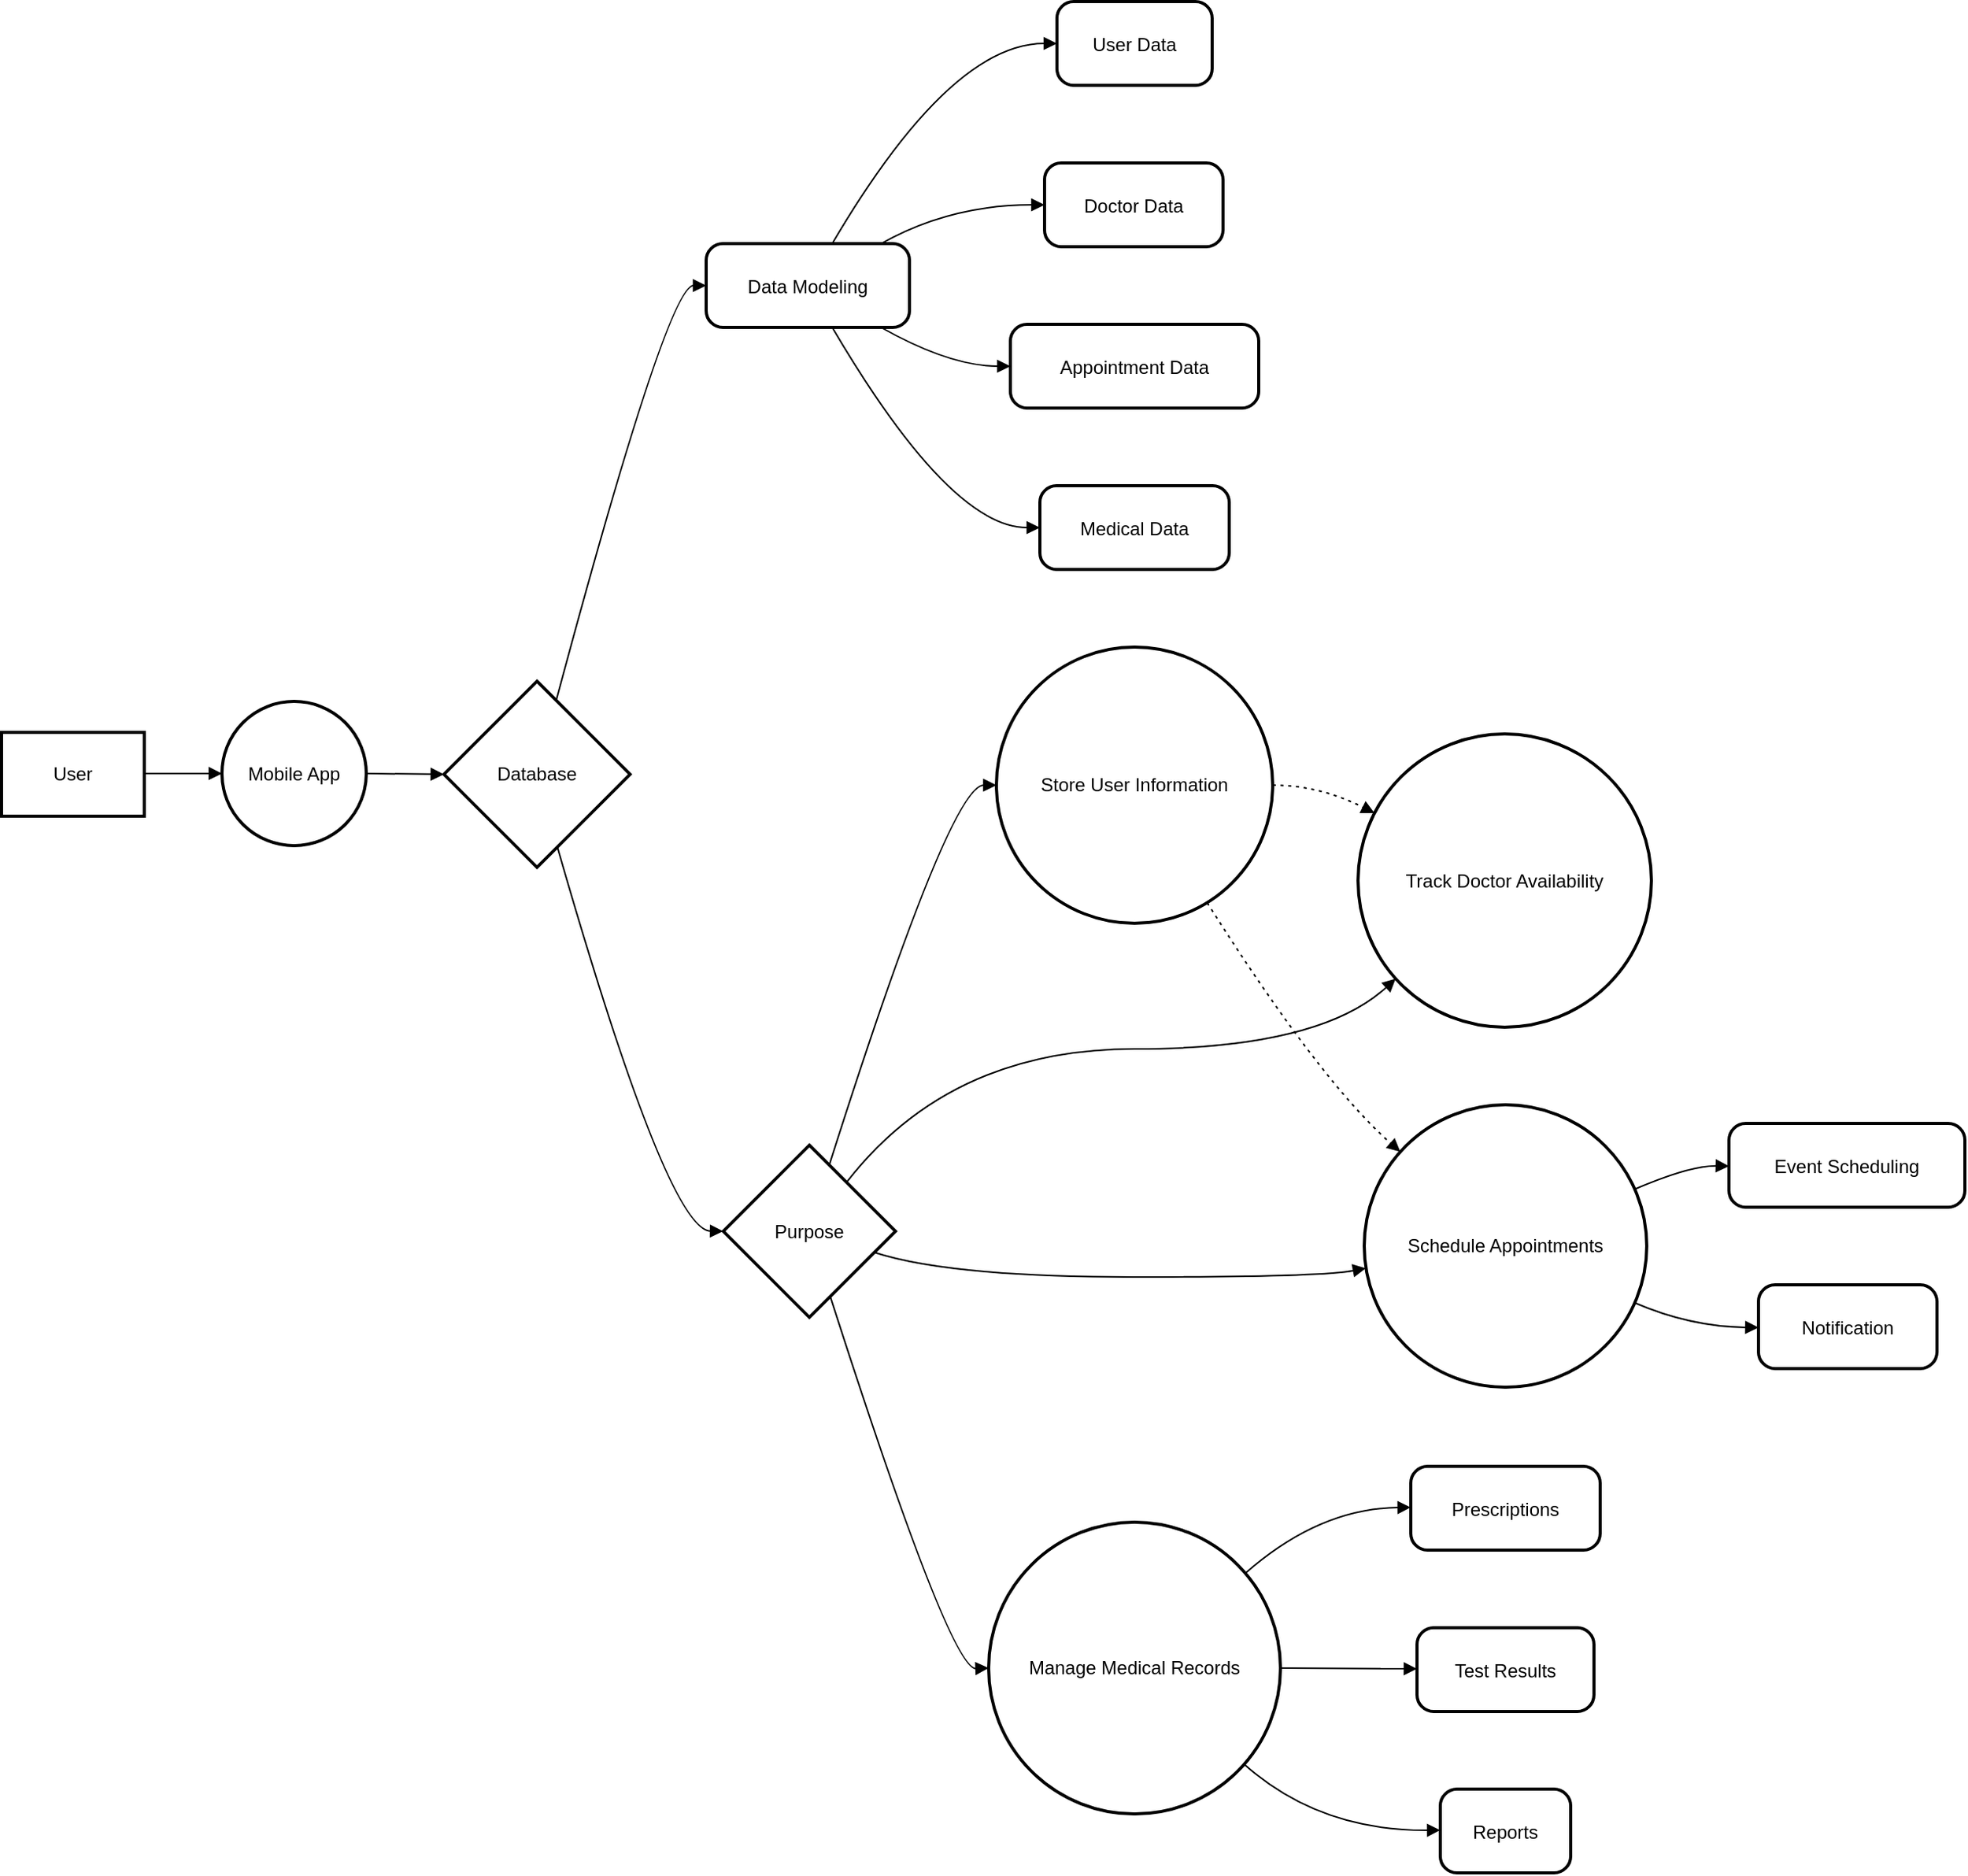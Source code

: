 <mxfile version="26.1.3">
  <diagram name="Page-1" id="YrVnvhR88lfM9If7ncks">
    <mxGraphModel>
      <root>
        <mxCell id="0" />
        <mxCell id="1" parent="0" />
        <mxCell id="2" value="User" style="whiteSpace=wrap;strokeWidth=2;" vertex="1" parent="1">
          <mxGeometry x="8" y="479" width="92" height="54" as="geometry" />
        </mxCell>
        <mxCell id="3" value="Mobile App" style="ellipse;aspect=fixed;strokeWidth=2;whiteSpace=wrap;" vertex="1" parent="1">
          <mxGeometry x="150" y="459" width="93" height="93" as="geometry" />
        </mxCell>
        <mxCell id="4" value="Database" style="rhombus;strokeWidth=2;whiteSpace=wrap;" vertex="1" parent="1">
          <mxGeometry x="293" y="446" width="120" height="120" as="geometry" />
        </mxCell>
        <mxCell id="5" value="Data Modeling" style="rounded=1;arcSize=20;strokeWidth=2" vertex="1" parent="1">
          <mxGeometry x="462" y="164" width="131" height="54" as="geometry" />
        </mxCell>
        <mxCell id="6" value="User Data" style="rounded=1;arcSize=20;strokeWidth=2" vertex="1" parent="1">
          <mxGeometry x="688" y="8" width="100" height="54" as="geometry" />
        </mxCell>
        <mxCell id="7" value="Doctor Data" style="rounded=1;arcSize=20;strokeWidth=2" vertex="1" parent="1">
          <mxGeometry x="680" y="112" width="115" height="54" as="geometry" />
        </mxCell>
        <mxCell id="8" value="Appointment Data" style="rounded=1;arcSize=20;strokeWidth=2" vertex="1" parent="1">
          <mxGeometry x="658" y="216" width="160" height="54" as="geometry" />
        </mxCell>
        <mxCell id="9" value="Medical Data" style="rounded=1;arcSize=20;strokeWidth=2" vertex="1" parent="1">
          <mxGeometry x="677" y="320" width="122" height="54" as="geometry" />
        </mxCell>
        <mxCell id="10" value="Purpose" style="rhombus;strokeWidth=2;whiteSpace=wrap;" vertex="1" parent="1">
          <mxGeometry x="473" y="745" width="111" height="111" as="geometry" />
        </mxCell>
        <mxCell id="11" value="Store User Information" style="ellipse;aspect=fixed;strokeWidth=2;whiteSpace=wrap;" vertex="1" parent="1">
          <mxGeometry x="649" y="424" width="178" height="178" as="geometry" />
        </mxCell>
        <mxCell id="12" value="Track Doctor Availability" style="ellipse;aspect=fixed;strokeWidth=2;whiteSpace=wrap;" vertex="1" parent="1">
          <mxGeometry x="882" y="480" width="189" height="189" as="geometry" />
        </mxCell>
        <mxCell id="13" value="Schedule Appointments" style="ellipse;aspect=fixed;strokeWidth=2;whiteSpace=wrap;" vertex="1" parent="1">
          <mxGeometry x="886" y="719" width="182" height="182" as="geometry" />
        </mxCell>
        <mxCell id="14" value="Event Scheduling" style="rounded=1;arcSize=20;strokeWidth=2" vertex="1" parent="1">
          <mxGeometry x="1121" y="731" width="152" height="54" as="geometry" />
        </mxCell>
        <mxCell id="15" value="Notification" style="rounded=1;arcSize=20;strokeWidth=2" vertex="1" parent="1">
          <mxGeometry x="1140" y="835" width="115" height="54" as="geometry" />
        </mxCell>
        <mxCell id="16" value="Manage Medical Records" style="ellipse;aspect=fixed;strokeWidth=2;whiteSpace=wrap;" vertex="1" parent="1">
          <mxGeometry x="644" y="988" width="188" height="188" as="geometry" />
        </mxCell>
        <mxCell id="17" value="Prescriptions" style="rounded=1;arcSize=20;strokeWidth=2" vertex="1" parent="1">
          <mxGeometry x="916" y="952" width="122" height="54" as="geometry" />
        </mxCell>
        <mxCell id="18" value="Test Results" style="rounded=1;arcSize=20;strokeWidth=2" vertex="1" parent="1">
          <mxGeometry x="920" y="1056" width="114" height="54" as="geometry" />
        </mxCell>
        <mxCell id="19" value="Reports" style="rounded=1;arcSize=20;strokeWidth=2" vertex="1" parent="1">
          <mxGeometry x="935" y="1160" width="84" height="54" as="geometry" />
        </mxCell>
        <mxCell id="20" value="" style="curved=1;startArrow=none;endArrow=block;exitX=1;exitY=0.49;entryX=0;entryY=0.5;" edge="1" parent="1" source="2" target="3">
          <mxGeometry relative="1" as="geometry">
            <Array as="points" />
          </mxGeometry>
        </mxCell>
        <mxCell id="21" value="" style="curved=1;startArrow=none;endArrow=block;exitX=1;exitY=0.5;entryX=0;entryY=0.5;" edge="1" parent="1" source="3" target="4">
          <mxGeometry relative="1" as="geometry">
            <Array as="points" />
          </mxGeometry>
        </mxCell>
        <mxCell id="22" value="" style="curved=1;startArrow=none;endArrow=block;exitX=0.63;exitY=0;entryX=0;entryY=0.5;" edge="1" parent="1" source="4" target="5">
          <mxGeometry relative="1" as="geometry">
            <Array as="points">
              <mxPoint x="437" y="191" />
            </Array>
          </mxGeometry>
        </mxCell>
        <mxCell id="23" value="" style="curved=1;startArrow=none;endArrow=block;exitX=0.62;exitY=0;entryX=0;entryY=0.5;" edge="1" parent="1" source="5" target="6">
          <mxGeometry relative="1" as="geometry">
            <Array as="points">
              <mxPoint x="619" y="35" />
            </Array>
          </mxGeometry>
        </mxCell>
        <mxCell id="24" value="" style="curved=1;startArrow=none;endArrow=block;exitX=0.86;exitY=0;entryX=0;entryY=0.5;" edge="1" parent="1" source="5" target="7">
          <mxGeometry relative="1" as="geometry">
            <Array as="points">
              <mxPoint x="619" y="139" />
            </Array>
          </mxGeometry>
        </mxCell>
        <mxCell id="25" value="" style="curved=1;startArrow=none;endArrow=block;exitX=0.86;exitY=1;entryX=0;entryY=0.5;" edge="1" parent="1" source="5" target="8">
          <mxGeometry relative="1" as="geometry">
            <Array as="points">
              <mxPoint x="619" y="243" />
            </Array>
          </mxGeometry>
        </mxCell>
        <mxCell id="26" value="" style="curved=1;startArrow=none;endArrow=block;exitX=0.62;exitY=1;entryX=0;entryY=0.5;" edge="1" parent="1" source="5" target="9">
          <mxGeometry relative="1" as="geometry">
            <Array as="points">
              <mxPoint x="619" y="347" />
            </Array>
          </mxGeometry>
        </mxCell>
        <mxCell id="27" value="" style="curved=1;startArrow=none;endArrow=block;exitX=0.64;exitY=1;entryX=0;entryY=0.5;" edge="1" parent="1" source="4" target="10">
          <mxGeometry relative="1" as="geometry">
            <Array as="points">
              <mxPoint x="437" y="800" />
            </Array>
          </mxGeometry>
        </mxCell>
        <mxCell id="28" value="" style="curved=1;startArrow=none;endArrow=block;exitX=0.65;exitY=0;entryX=0;entryY=0.5;" edge="1" parent="1" source="10" target="11">
          <mxGeometry relative="1" as="geometry">
            <Array as="points">
              <mxPoint x="619" y="513" />
            </Array>
          </mxGeometry>
        </mxCell>
        <mxCell id="29" value="" style="curved=1;dashed=1;dashPattern=2 3;startArrow=none;endArrow=block;exitX=1;exitY=0.5;entryX=0;entryY=0.24;" edge="1" parent="1" source="11" target="12">
          <mxGeometry relative="1" as="geometry">
            <Array as="points">
              <mxPoint x="857" y="513" />
            </Array>
          </mxGeometry>
        </mxCell>
        <mxCell id="30" value="" style="curved=1;dashed=1;dashPattern=2 3;startArrow=none;endArrow=block;exitX=0.81;exitY=1;entryX=0;entryY=0.05;" edge="1" parent="1" source="11" target="13">
          <mxGeometry relative="1" as="geometry">
            <Array as="points">
              <mxPoint x="857" y="703" />
            </Array>
          </mxGeometry>
        </mxCell>
        <mxCell id="31" value="" style="curved=1;startArrow=none;endArrow=block;exitX=0.88;exitY=0;entryX=0;entryY=0.95;" edge="1" parent="1" source="10" target="12">
          <mxGeometry relative="1" as="geometry">
            <Array as="points">
              <mxPoint x="619" y="683" />
              <mxPoint x="857" y="683" />
            </Array>
          </mxGeometry>
        </mxCell>
        <mxCell id="32" value="" style="curved=1;startArrow=none;endArrow=block;exitX=0.99;exitY=0.66;entryX=0;entryY=0.58;" edge="1" parent="1" source="10" target="13">
          <mxGeometry relative="1" as="geometry">
            <Array as="points">
              <mxPoint x="619" y="830" />
              <mxPoint x="857" y="830" />
            </Array>
          </mxGeometry>
        </mxCell>
        <mxCell id="33" value="" style="curved=1;startArrow=none;endArrow=block;exitX=1;exitY=0.28;entryX=0;entryY=0.51;" edge="1" parent="1" source="13" target="14">
          <mxGeometry relative="1" as="geometry">
            <Array as="points">
              <mxPoint x="1096" y="758" />
            </Array>
          </mxGeometry>
        </mxCell>
        <mxCell id="34" value="" style="curved=1;startArrow=none;endArrow=block;exitX=1;exitY=0.72;entryX=0;entryY=0.51;" edge="1" parent="1" source="13" target="15">
          <mxGeometry relative="1" as="geometry">
            <Array as="points">
              <mxPoint x="1096" y="862" />
            </Array>
          </mxGeometry>
        </mxCell>
        <mxCell id="35" value="" style="curved=1;startArrow=none;endArrow=block;exitX=0.66;exitY=1;entryX=0;entryY=0.5;" edge="1" parent="1" source="10" target="16">
          <mxGeometry relative="1" as="geometry">
            <Array as="points">
              <mxPoint x="619" y="1083" />
            </Array>
          </mxGeometry>
        </mxCell>
        <mxCell id="36" value="" style="curved=1;startArrow=none;endArrow=block;exitX=1;exitY=0.07;entryX=0;entryY=0.49;" edge="1" parent="1" source="16" target="17">
          <mxGeometry relative="1" as="geometry">
            <Array as="points">
              <mxPoint x="857" y="979" />
            </Array>
          </mxGeometry>
        </mxCell>
        <mxCell id="37" value="" style="curved=1;startArrow=none;endArrow=block;exitX=1;exitY=0.5;entryX=0;entryY=0.49;" edge="1" parent="1" source="16" target="18">
          <mxGeometry relative="1" as="geometry">
            <Array as="points" />
          </mxGeometry>
        </mxCell>
        <mxCell id="38" value="" style="curved=1;startArrow=none;endArrow=block;exitX=1;exitY=0.94;entryX=0;entryY=0.49;" edge="1" parent="1" source="16" target="19">
          <mxGeometry relative="1" as="geometry">
            <Array as="points">
              <mxPoint x="857" y="1187" />
            </Array>
          </mxGeometry>
        </mxCell>
      </root>
    </mxGraphModel>
  </diagram>
</mxfile>
